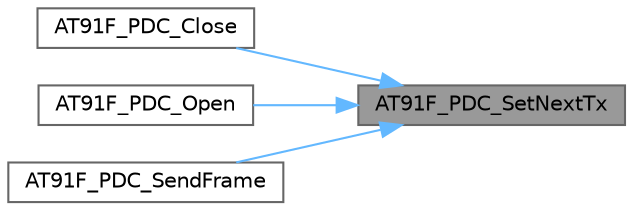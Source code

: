digraph "AT91F_PDC_SetNextTx"
{
 // LATEX_PDF_SIZE
  bgcolor="transparent";
  edge [fontname=Helvetica,fontsize=10,labelfontname=Helvetica,labelfontsize=10];
  node [fontname=Helvetica,fontsize=10,shape=box,height=0.2,width=0.4];
  rankdir="RL";
  Node1 [id="Node000001",label="AT91F_PDC_SetNextTx",height=0.2,width=0.4,color="gray40", fillcolor="grey60", style="filled", fontcolor="black",tooltip="Set the next transmit transfer descriptor."];
  Node1 -> Node2 [id="edge4_Node000001_Node000002",dir="back",color="steelblue1",style="solid",tooltip=" "];
  Node2 [id="Node000002",label="AT91F_PDC_Close",height=0.2,width=0.4,color="grey40", fillcolor="white", style="filled",URL="$_g_c_c_2_a_r_m7___a_t91_s_a_m7_s_2lib___a_t91_s_a_m7_x256_8h.html#ae7a00663d9b586d0060d83e4c3e1921f",tooltip="Close PDC: disable TX and RX reset transfer descriptors."];
  Node1 -> Node3 [id="edge5_Node000001_Node000003",dir="back",color="steelblue1",style="solid",tooltip=" "];
  Node3 [id="Node000003",label="AT91F_PDC_Open",height=0.2,width=0.4,color="grey40", fillcolor="white", style="filled",URL="$_g_c_c_2_a_r_m7___a_t91_s_a_m7_s_2lib___a_t91_s_a_m7_x256_8h.html#a943bb6125d66d7956df049c6989f00f1",tooltip="Open PDC: disable TX and RX reset transfer descriptors, re-enable RX and TX."];
  Node1 -> Node4 [id="edge6_Node000001_Node000004",dir="back",color="steelblue1",style="solid",tooltip=" "];
  Node4 [id="Node000004",label="AT91F_PDC_SendFrame",height=0.2,width=0.4,color="grey40", fillcolor="white", style="filled",URL="$_g_c_c_2_a_r_m7___a_t91_s_a_m7_s_2lib___a_t91_s_a_m7_x256_8h.html#a69b0e9baa0272a3febd549034aad1fcb",tooltip="Close PDC: disable TX and RX reset transfer descriptors."];
}
